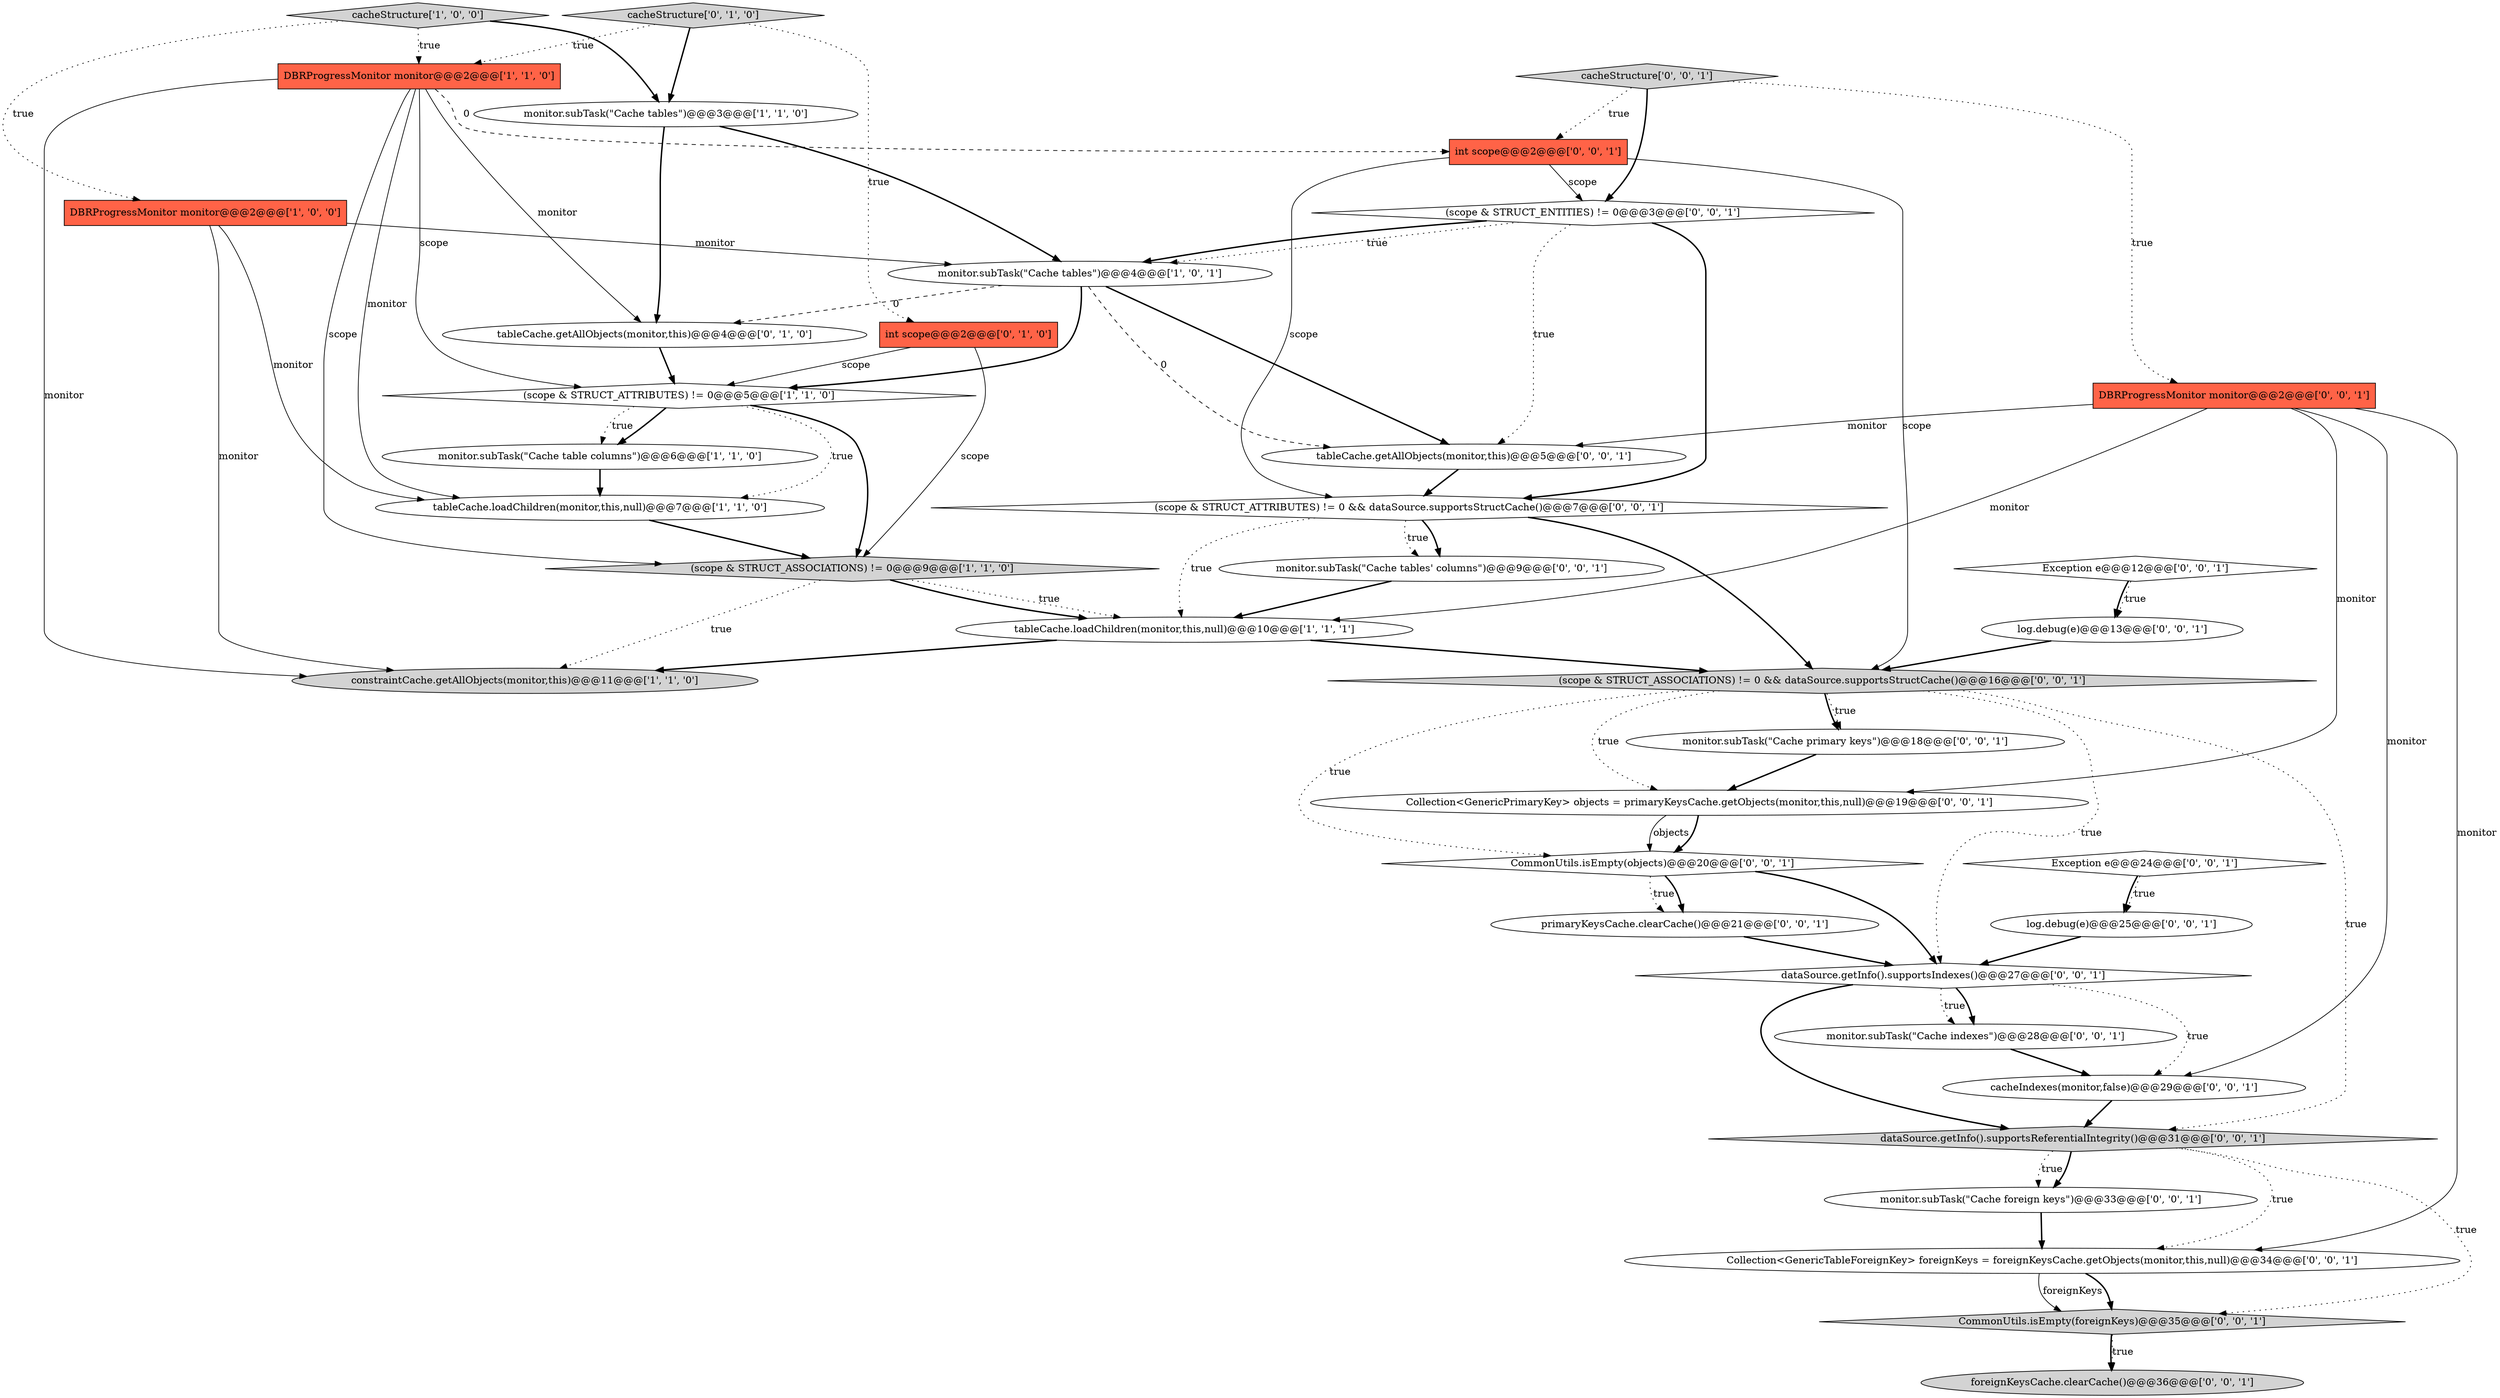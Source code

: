 digraph {
2 [style = filled, label = "monitor.subTask(\"Cache tables\")@@@4@@@['1', '0', '1']", fillcolor = white, shape = ellipse image = "AAA0AAABBB1BBB"];
31 [style = filled, label = "monitor.subTask(\"Cache foreign keys\")@@@33@@@['0', '0', '1']", fillcolor = white, shape = ellipse image = "AAA0AAABBB3BBB"];
8 [style = filled, label = "(scope & STRUCT_ATTRIBUTES) != 0@@@5@@@['1', '1', '0']", fillcolor = white, shape = diamond image = "AAA0AAABBB1BBB"];
24 [style = filled, label = "monitor.subTask(\"Cache indexes\")@@@28@@@['0', '0', '1']", fillcolor = white, shape = ellipse image = "AAA0AAABBB3BBB"];
17 [style = filled, label = "cacheStructure['0', '0', '1']", fillcolor = lightgray, shape = diamond image = "AAA0AAABBB3BBB"];
0 [style = filled, label = "(scope & STRUCT_ASSOCIATIONS) != 0@@@9@@@['1', '1', '0']", fillcolor = lightgray, shape = diamond image = "AAA0AAABBB1BBB"];
22 [style = filled, label = "CommonUtils.isEmpty(objects)@@@20@@@['0', '0', '1']", fillcolor = white, shape = diamond image = "AAA0AAABBB3BBB"];
33 [style = filled, label = "dataSource.getInfo().supportsIndexes()@@@27@@@['0', '0', '1']", fillcolor = white, shape = diamond image = "AAA0AAABBB3BBB"];
15 [style = filled, label = "monitor.subTask(\"Cache tables' columns\")@@@9@@@['0', '0', '1']", fillcolor = white, shape = ellipse image = "AAA0AAABBB3BBB"];
25 [style = filled, label = "dataSource.getInfo().supportsReferentialIntegrity()@@@31@@@['0', '0', '1']", fillcolor = lightgray, shape = diamond image = "AAA0AAABBB3BBB"];
12 [style = filled, label = "cacheStructure['0', '1', '0']", fillcolor = lightgray, shape = diamond image = "AAA0AAABBB2BBB"];
36 [style = filled, label = "CommonUtils.isEmpty(foreignKeys)@@@35@@@['0', '0', '1']", fillcolor = lightgray, shape = diamond image = "AAA0AAABBB3BBB"];
6 [style = filled, label = "DBRProgressMonitor monitor@@@2@@@['1', '1', '0']", fillcolor = tomato, shape = box image = "AAA0AAABBB1BBB"];
28 [style = filled, label = "(scope & STRUCT_ENTITIES) != 0@@@3@@@['0', '0', '1']", fillcolor = white, shape = diamond image = "AAA0AAABBB3BBB"];
37 [style = filled, label = "foreignKeysCache.clearCache()@@@36@@@['0', '0', '1']", fillcolor = lightgray, shape = ellipse image = "AAA0AAABBB3BBB"];
3 [style = filled, label = "tableCache.loadChildren(monitor,this,null)@@@7@@@['1', '1', '0']", fillcolor = white, shape = ellipse image = "AAA0AAABBB1BBB"];
27 [style = filled, label = "DBRProgressMonitor monitor@@@2@@@['0', '0', '1']", fillcolor = tomato, shape = box image = "AAA0AAABBB3BBB"];
11 [style = filled, label = "int scope@@@2@@@['0', '1', '0']", fillcolor = tomato, shape = box image = "AAA0AAABBB2BBB"];
35 [style = filled, label = "(scope & STRUCT_ASSOCIATIONS) != 0 && dataSource.supportsStructCache()@@@16@@@['0', '0', '1']", fillcolor = lightgray, shape = diamond image = "AAA0AAABBB3BBB"];
10 [style = filled, label = "monitor.subTask(\"Cache table columns\")@@@6@@@['1', '1', '0']", fillcolor = white, shape = ellipse image = "AAA0AAABBB1BBB"];
1 [style = filled, label = "tableCache.loadChildren(monitor,this,null)@@@10@@@['1', '1', '1']", fillcolor = white, shape = ellipse image = "AAA0AAABBB1BBB"];
13 [style = filled, label = "tableCache.getAllObjects(monitor,this)@@@4@@@['0', '1', '0']", fillcolor = white, shape = ellipse image = "AAA1AAABBB2BBB"];
23 [style = filled, label = "primaryKeysCache.clearCache()@@@21@@@['0', '0', '1']", fillcolor = white, shape = ellipse image = "AAA0AAABBB3BBB"];
34 [style = filled, label = "log.debug(e)@@@13@@@['0', '0', '1']", fillcolor = white, shape = ellipse image = "AAA0AAABBB3BBB"];
7 [style = filled, label = "monitor.subTask(\"Cache tables\")@@@3@@@['1', '1', '0']", fillcolor = white, shape = ellipse image = "AAA0AAABBB1BBB"];
18 [style = filled, label = "(scope & STRUCT_ATTRIBUTES) != 0 && dataSource.supportsStructCache()@@@7@@@['0', '0', '1']", fillcolor = white, shape = diamond image = "AAA0AAABBB3BBB"];
4 [style = filled, label = "cacheStructure['1', '0', '0']", fillcolor = lightgray, shape = diamond image = "AAA0AAABBB1BBB"];
32 [style = filled, label = "monitor.subTask(\"Cache primary keys\")@@@18@@@['0', '0', '1']", fillcolor = white, shape = ellipse image = "AAA0AAABBB3BBB"];
26 [style = filled, label = "Exception e@@@12@@@['0', '0', '1']", fillcolor = white, shape = diamond image = "AAA0AAABBB3BBB"];
14 [style = filled, label = "tableCache.getAllObjects(monitor,this)@@@5@@@['0', '0', '1']", fillcolor = white, shape = ellipse image = "AAA0AAABBB3BBB"];
21 [style = filled, label = "Exception e@@@24@@@['0', '0', '1']", fillcolor = white, shape = diamond image = "AAA0AAABBB3BBB"];
19 [style = filled, label = "Collection<GenericTableForeignKey> foreignKeys = foreignKeysCache.getObjects(monitor,this,null)@@@34@@@['0', '0', '1']", fillcolor = white, shape = ellipse image = "AAA0AAABBB3BBB"];
30 [style = filled, label = "cacheIndexes(monitor,false)@@@29@@@['0', '0', '1']", fillcolor = white, shape = ellipse image = "AAA0AAABBB3BBB"];
29 [style = filled, label = "int scope@@@2@@@['0', '0', '1']", fillcolor = tomato, shape = box image = "AAA0AAABBB3BBB"];
5 [style = filled, label = "DBRProgressMonitor monitor@@@2@@@['1', '0', '0']", fillcolor = tomato, shape = box image = "AAA0AAABBB1BBB"];
9 [style = filled, label = "constraintCache.getAllObjects(monitor,this)@@@11@@@['1', '1', '0']", fillcolor = lightgray, shape = ellipse image = "AAA0AAABBB1BBB"];
20 [style = filled, label = "log.debug(e)@@@25@@@['0', '0', '1']", fillcolor = white, shape = ellipse image = "AAA0AAABBB3BBB"];
16 [style = filled, label = "Collection<GenericPrimaryKey> objects = primaryKeysCache.getObjects(monitor,this,null)@@@19@@@['0', '0', '1']", fillcolor = white, shape = ellipse image = "AAA0AAABBB3BBB"];
15->1 [style = bold, label=""];
22->33 [style = bold, label=""];
33->24 [style = dotted, label="true"];
35->32 [style = dotted, label="true"];
25->36 [style = dotted, label="true"];
10->3 [style = bold, label=""];
35->32 [style = bold, label=""];
7->13 [style = bold, label=""];
35->25 [style = dotted, label="true"];
28->18 [style = bold, label=""];
35->22 [style = dotted, label="true"];
4->5 [style = dotted, label="true"];
33->24 [style = bold, label=""];
27->30 [style = solid, label="monitor"];
0->1 [style = dotted, label="true"];
1->9 [style = bold, label=""];
26->34 [style = dotted, label="true"];
16->22 [style = solid, label="objects"];
12->11 [style = dotted, label="true"];
6->0 [style = solid, label="scope"];
23->33 [style = bold, label=""];
6->9 [style = solid, label="monitor"];
27->19 [style = solid, label="monitor"];
21->20 [style = dotted, label="true"];
27->14 [style = solid, label="monitor"];
33->30 [style = dotted, label="true"];
21->20 [style = bold, label=""];
0->9 [style = dotted, label="true"];
35->16 [style = dotted, label="true"];
34->35 [style = bold, label=""];
12->6 [style = dotted, label="true"];
8->10 [style = bold, label=""];
17->29 [style = dotted, label="true"];
6->13 [style = solid, label="monitor"];
8->10 [style = dotted, label="true"];
18->15 [style = bold, label=""];
7->2 [style = bold, label=""];
11->8 [style = solid, label="scope"];
22->23 [style = dotted, label="true"];
4->7 [style = bold, label=""];
8->0 [style = bold, label=""];
29->18 [style = solid, label="scope"];
16->22 [style = bold, label=""];
25->31 [style = dotted, label="true"];
2->8 [style = bold, label=""];
28->2 [style = dotted, label="true"];
6->29 [style = dashed, label="0"];
25->19 [style = dotted, label="true"];
26->34 [style = bold, label=""];
5->3 [style = solid, label="monitor"];
6->3 [style = solid, label="monitor"];
32->16 [style = bold, label=""];
25->31 [style = bold, label=""];
28->14 [style = dotted, label="true"];
8->3 [style = dotted, label="true"];
13->8 [style = bold, label=""];
27->1 [style = solid, label="monitor"];
11->0 [style = solid, label="scope"];
28->2 [style = bold, label=""];
18->35 [style = bold, label=""];
31->19 [style = bold, label=""];
20->33 [style = bold, label=""];
2->13 [style = dashed, label="0"];
27->16 [style = solid, label="monitor"];
5->2 [style = solid, label="monitor"];
12->7 [style = bold, label=""];
18->15 [style = dotted, label="true"];
19->36 [style = solid, label="foreignKeys"];
36->37 [style = bold, label=""];
5->9 [style = solid, label="monitor"];
18->1 [style = dotted, label="true"];
29->28 [style = solid, label="scope"];
14->18 [style = bold, label=""];
35->33 [style = dotted, label="true"];
24->30 [style = bold, label=""];
30->25 [style = bold, label=""];
0->1 [style = bold, label=""];
19->36 [style = bold, label=""];
36->37 [style = dotted, label="true"];
2->14 [style = dashed, label="0"];
1->35 [style = bold, label=""];
3->0 [style = bold, label=""];
17->28 [style = bold, label=""];
29->35 [style = solid, label="scope"];
17->27 [style = dotted, label="true"];
2->14 [style = bold, label=""];
22->23 [style = bold, label=""];
4->6 [style = dotted, label="true"];
33->25 [style = bold, label=""];
6->8 [style = solid, label="scope"];
}
